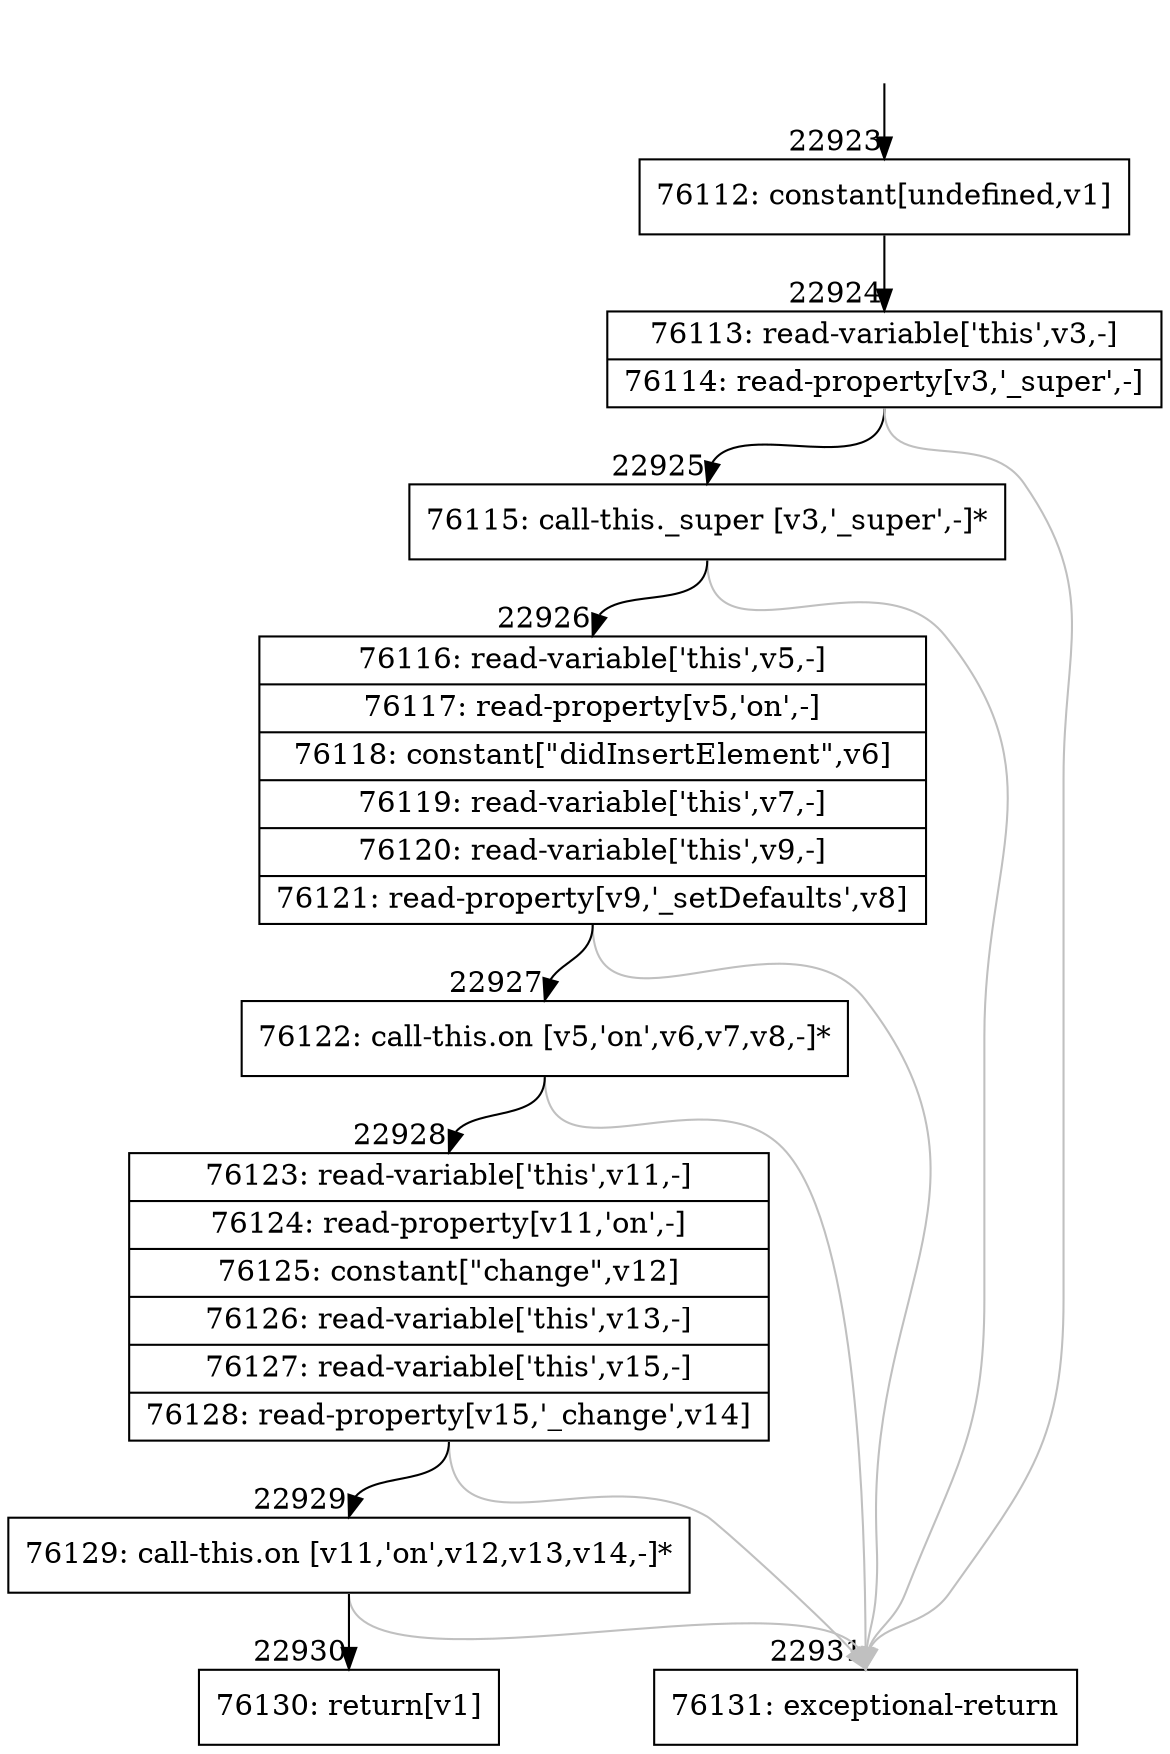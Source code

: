 digraph {
rankdir="TD"
BB_entry1993[shape=none,label=""];
BB_entry1993 -> BB22923 [tailport=s, headport=n, headlabel="    22923"]
BB22923 [shape=record label="{76112: constant[undefined,v1]}" ] 
BB22923 -> BB22924 [tailport=s, headport=n, headlabel="      22924"]
BB22924 [shape=record label="{76113: read-variable['this',v3,-]|76114: read-property[v3,'_super',-]}" ] 
BB22924 -> BB22925 [tailport=s, headport=n, headlabel="      22925"]
BB22924 -> BB22931 [tailport=s, headport=n, color=gray, headlabel="      22931"]
BB22925 [shape=record label="{76115: call-this._super [v3,'_super',-]*}" ] 
BB22925 -> BB22926 [tailport=s, headport=n, headlabel="      22926"]
BB22925 -> BB22931 [tailport=s, headport=n, color=gray]
BB22926 [shape=record label="{76116: read-variable['this',v5,-]|76117: read-property[v5,'on',-]|76118: constant[\"didInsertElement\",v6]|76119: read-variable['this',v7,-]|76120: read-variable['this',v9,-]|76121: read-property[v9,'_setDefaults',v8]}" ] 
BB22926 -> BB22927 [tailport=s, headport=n, headlabel="      22927"]
BB22926 -> BB22931 [tailport=s, headport=n, color=gray]
BB22927 [shape=record label="{76122: call-this.on [v5,'on',v6,v7,v8,-]*}" ] 
BB22927 -> BB22928 [tailport=s, headport=n, headlabel="      22928"]
BB22927 -> BB22931 [tailport=s, headport=n, color=gray]
BB22928 [shape=record label="{76123: read-variable['this',v11,-]|76124: read-property[v11,'on',-]|76125: constant[\"change\",v12]|76126: read-variable['this',v13,-]|76127: read-variable['this',v15,-]|76128: read-property[v15,'_change',v14]}" ] 
BB22928 -> BB22929 [tailport=s, headport=n, headlabel="      22929"]
BB22928 -> BB22931 [tailport=s, headport=n, color=gray]
BB22929 [shape=record label="{76129: call-this.on [v11,'on',v12,v13,v14,-]*}" ] 
BB22929 -> BB22930 [tailport=s, headport=n, headlabel="      22930"]
BB22929 -> BB22931 [tailport=s, headport=n, color=gray]
BB22930 [shape=record label="{76130: return[v1]}" ] 
BB22931 [shape=record label="{76131: exceptional-return}" ] 
//#$~ 42986
}
